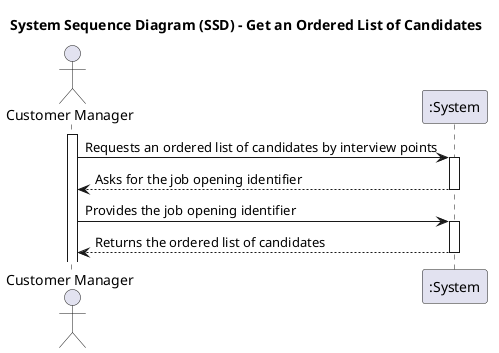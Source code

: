 @startuml

title System Sequence Diagram (SSD) - Get an Ordered List of Candidates

actor "Customer Manager" as CM
participant ":System" as S

activate CM

CM -> S : Requests an ordered list of candidates by interview points
activate S
S --> CM : Asks for the job opening identifier
deactivate S


CM -> S : Provides the job opening identifier
activate S

S --> CM : Returns the ordered list of candidates
deactivate S


@enduml